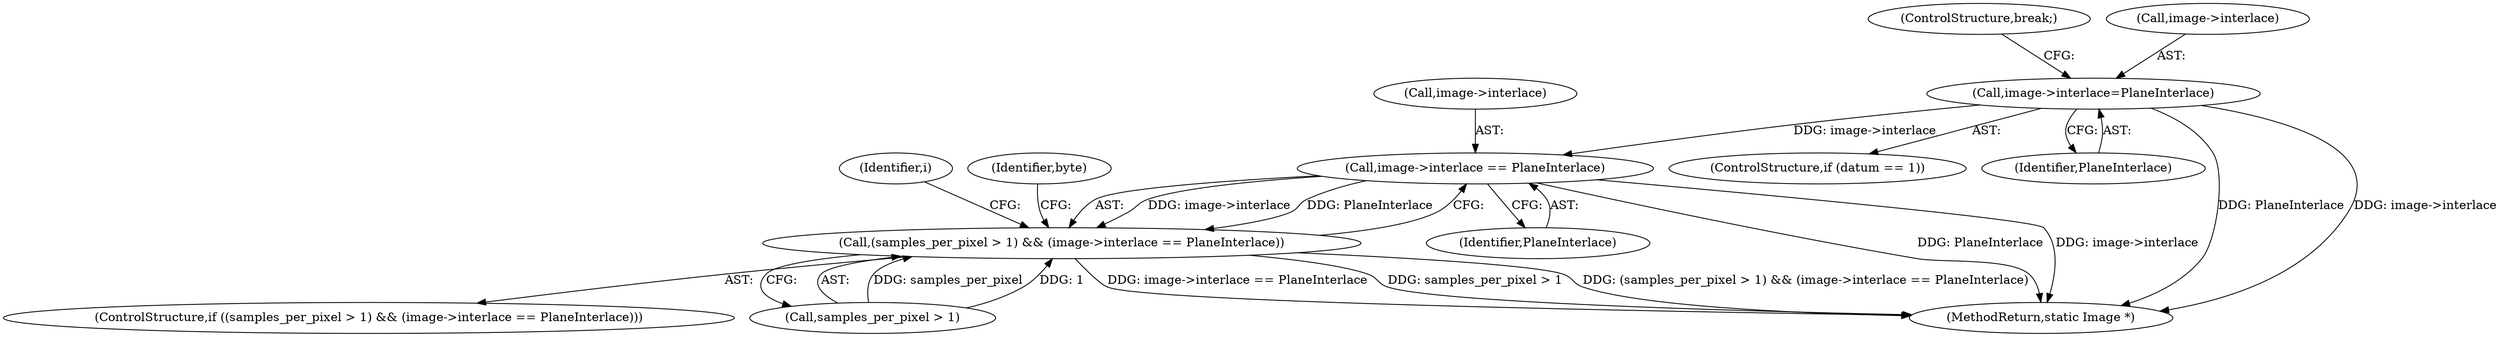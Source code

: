 digraph "0_ImageMagick_5511ef530576ed18fd636baa3bb4eda3d667665d@pointer" {
"1001413" [label="(Call,image->interlace=PlaneInterlace)"];
"1003284" [label="(Call,image->interlace == PlaneInterlace)"];
"1003280" [label="(Call,(samples_per_pixel > 1) && (image->interlace == PlaneInterlace))"];
"1003279" [label="(ControlStructure,if ((samples_per_pixel > 1) && (image->interlace == PlaneInterlace)))"];
"1003281" [label="(Call,samples_per_pixel > 1)"];
"1003292" [label="(Identifier,i)"];
"1003288" [label="(Identifier,PlaneInterlace)"];
"1001409" [label="(ControlStructure,if (datum == 1))"];
"1003284" [label="(Call,image->interlace == PlaneInterlace)"];
"1001413" [label="(Call,image->interlace=PlaneInterlace)"];
"1001417" [label="(Identifier,PlaneInterlace)"];
"1003280" [label="(Call,(samples_per_pixel > 1) && (image->interlace == PlaneInterlace))"];
"1001418" [label="(ControlStructure,break;)"];
"1003445" [label="(Identifier,byte)"];
"1003285" [label="(Call,image->interlace)"];
"1001414" [label="(Call,image->interlace)"];
"1004644" [label="(MethodReturn,static Image *)"];
"1001413" -> "1001409"  [label="AST: "];
"1001413" -> "1001417"  [label="CFG: "];
"1001414" -> "1001413"  [label="AST: "];
"1001417" -> "1001413"  [label="AST: "];
"1001418" -> "1001413"  [label="CFG: "];
"1001413" -> "1004644"  [label="DDG: PlaneInterlace"];
"1001413" -> "1004644"  [label="DDG: image->interlace"];
"1001413" -> "1003284"  [label="DDG: image->interlace"];
"1003284" -> "1003280"  [label="AST: "];
"1003284" -> "1003288"  [label="CFG: "];
"1003285" -> "1003284"  [label="AST: "];
"1003288" -> "1003284"  [label="AST: "];
"1003280" -> "1003284"  [label="CFG: "];
"1003284" -> "1004644"  [label="DDG: PlaneInterlace"];
"1003284" -> "1004644"  [label="DDG: image->interlace"];
"1003284" -> "1003280"  [label="DDG: image->interlace"];
"1003284" -> "1003280"  [label="DDG: PlaneInterlace"];
"1003280" -> "1003279"  [label="AST: "];
"1003280" -> "1003281"  [label="CFG: "];
"1003281" -> "1003280"  [label="AST: "];
"1003292" -> "1003280"  [label="CFG: "];
"1003445" -> "1003280"  [label="CFG: "];
"1003280" -> "1004644"  [label="DDG: image->interlace == PlaneInterlace"];
"1003280" -> "1004644"  [label="DDG: samples_per_pixel > 1"];
"1003280" -> "1004644"  [label="DDG: (samples_per_pixel > 1) && (image->interlace == PlaneInterlace)"];
"1003281" -> "1003280"  [label="DDG: samples_per_pixel"];
"1003281" -> "1003280"  [label="DDG: 1"];
}
